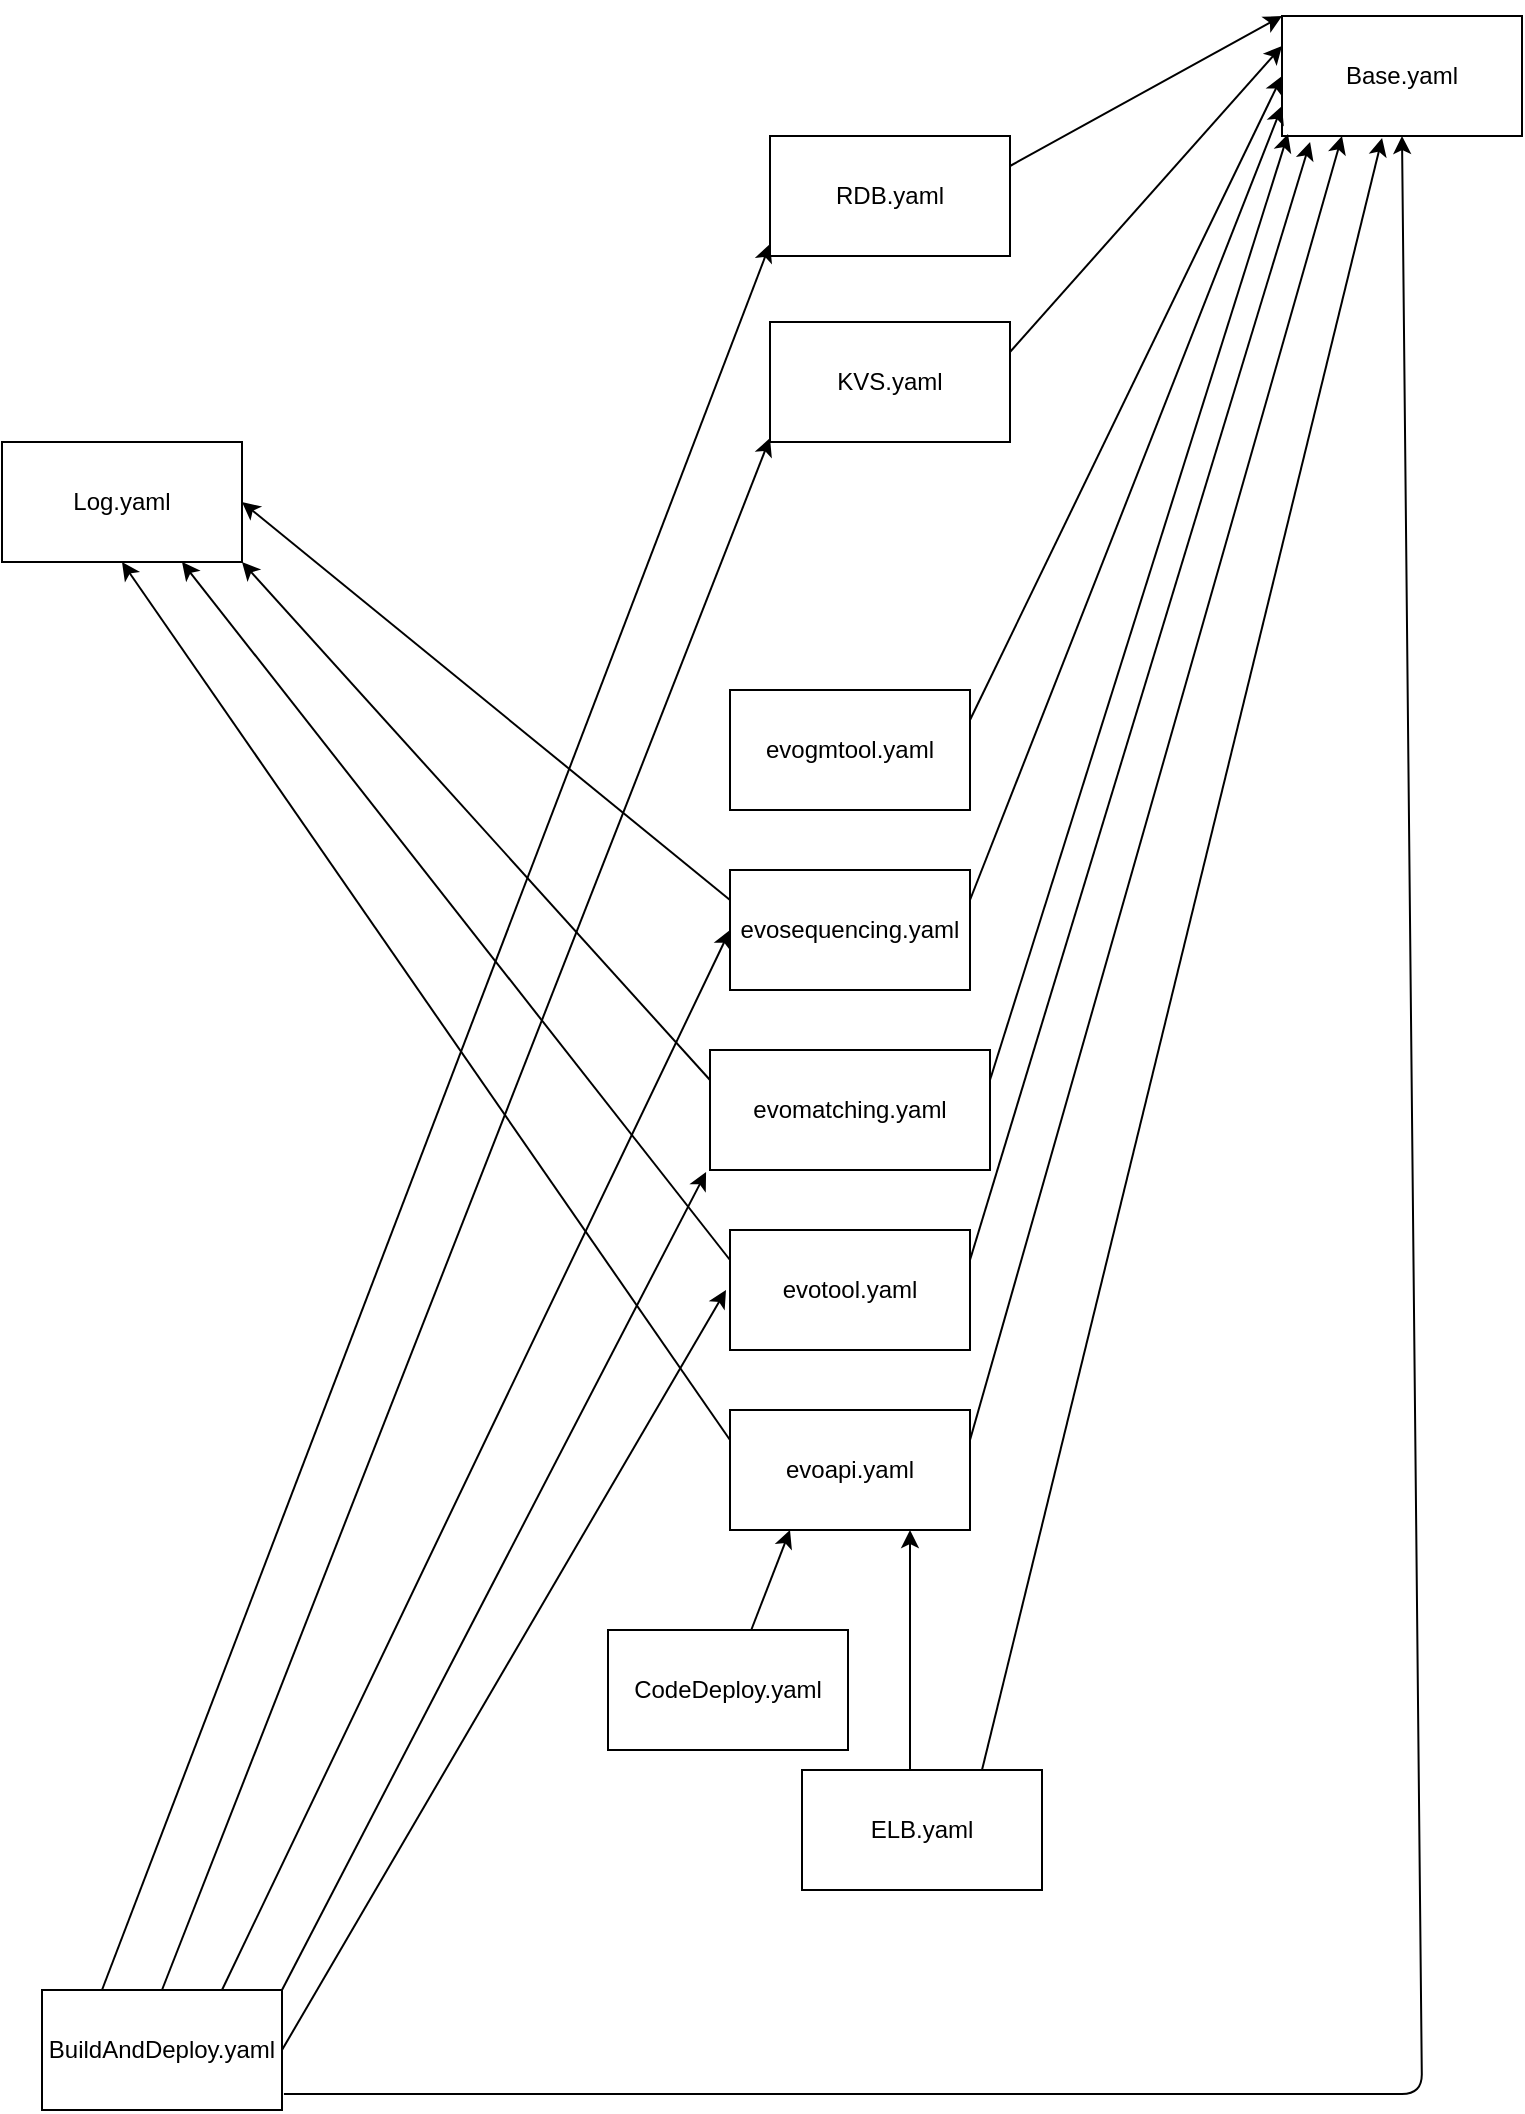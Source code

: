 <mxfile version="12.9.14" type="device"><diagram id="bX-z2DP0OHvpckttWOny" name="Page-1"><mxGraphModel dx="1422" dy="713" grid="1" gridSize="10" guides="1" tooltips="1" connect="1" arrows="1" fold="1" page="1" pageScale="1" pageWidth="827" pageHeight="1169" math="0" shadow="0"><root><mxCell id="0"/><mxCell id="1" parent="0"/><mxCell id="NI1AlDEFhp8ExraqsNEo-1" value="Base.yaml" style="rounded=0;whiteSpace=wrap;html=1;" parent="1" vertex="1"><mxGeometry x="670" y="103" width="120" height="60" as="geometry"/></mxCell><mxCell id="NI1AlDEFhp8ExraqsNEo-2" value="RDB.yaml" style="rounded=0;whiteSpace=wrap;html=1;" parent="1" vertex="1"><mxGeometry x="414" y="163" width="120" height="60" as="geometry"/></mxCell><mxCell id="NI1AlDEFhp8ExraqsNEo-3" value="KVS.yaml" style="rounded=0;whiteSpace=wrap;html=1;" parent="1" vertex="1"><mxGeometry x="414" y="256" width="120" height="60" as="geometry"/></mxCell><mxCell id="NI1AlDEFhp8ExraqsNEo-4" value="evoapi.yaml" style="rounded=0;whiteSpace=wrap;html=1;" parent="1" vertex="1"><mxGeometry x="394" y="800" width="120" height="60" as="geometry"/></mxCell><mxCell id="NI1AlDEFhp8ExraqsNEo-5" value="evotool.yaml" style="rounded=0;whiteSpace=wrap;html=1;" parent="1" vertex="1"><mxGeometry x="394" y="710" width="120" height="60" as="geometry"/></mxCell><mxCell id="NI1AlDEFhp8ExraqsNEo-6" value="ELB.yaml" style="rounded=0;whiteSpace=wrap;html=1;" parent="1" vertex="1"><mxGeometry x="430" y="980" width="120" height="60" as="geometry"/></mxCell><mxCell id="NI1AlDEFhp8ExraqsNEo-7" value="BuildAndDeploy.yaml" style="rounded=0;whiteSpace=wrap;html=1;" parent="1" vertex="1"><mxGeometry x="50" y="1090" width="120" height="60" as="geometry"/></mxCell><mxCell id="NI1AlDEFhp8ExraqsNEo-8" value="CodeDeploy.yaml&lt;br&gt;" style="rounded=0;whiteSpace=wrap;html=1;" parent="1" vertex="1"><mxGeometry x="333" y="910" width="120" height="60" as="geometry"/></mxCell><mxCell id="NI1AlDEFhp8ExraqsNEo-9" value="" style="endArrow=classic;html=1;entryX=0.25;entryY=1;entryDx=0;entryDy=0;" parent="1" source="NI1AlDEFhp8ExraqsNEo-8" target="NI1AlDEFhp8ExraqsNEo-4" edge="1"><mxGeometry width="50" height="50" relative="1" as="geometry"><mxPoint x="9" y="1370" as="sourcePoint"/><mxPoint x="59" y="1320" as="targetPoint"/></mxGeometry></mxCell><mxCell id="NI1AlDEFhp8ExraqsNEo-10" value="" style="endArrow=classic;html=1;exitX=1;exitY=0;exitDx=0;exitDy=0;entryX=-0.014;entryY=1.017;entryDx=0;entryDy=0;entryPerimeter=0;" parent="1" source="NI1AlDEFhp8ExraqsNEo-7" target="NI1AlDEFhp8ExraqsNEo-18" edge="1"><mxGeometry width="50" height="50" relative="1" as="geometry"><mxPoint x="39" y="1285" as="sourcePoint"/><mxPoint x="89" y="1235" as="targetPoint"/></mxGeometry></mxCell><mxCell id="NI1AlDEFhp8ExraqsNEo-11" value="" style="endArrow=classic;html=1;exitX=1.008;exitY=0.867;exitDx=0;exitDy=0;entryX=0.5;entryY=1;entryDx=0;entryDy=0;exitPerimeter=0;" parent="1" source="NI1AlDEFhp8ExraqsNEo-7" target="NI1AlDEFhp8ExraqsNEo-1" edge="1"><mxGeometry width="50" height="50" relative="1" as="geometry"><mxPoint x="389" y="800" as="sourcePoint"/><mxPoint x="930" y="133" as="targetPoint"/><Array as="points"><mxPoint x="740" y="1142"/></Array></mxGeometry></mxCell><mxCell id="NI1AlDEFhp8ExraqsNEo-12" value="" style="endArrow=classic;html=1;entryX=0.25;entryY=1;entryDx=0;entryDy=0;exitX=1;exitY=0.25;exitDx=0;exitDy=0;" parent="1" source="NI1AlDEFhp8ExraqsNEo-4" target="NI1AlDEFhp8ExraqsNEo-1" edge="1"><mxGeometry width="50" height="50" relative="1" as="geometry"><mxPoint x="39" y="950" as="sourcePoint"/><mxPoint x="89" y="900" as="targetPoint"/></mxGeometry></mxCell><mxCell id="NI1AlDEFhp8ExraqsNEo-13" value="" style="endArrow=classic;html=1;exitX=1;exitY=0.25;exitDx=0;exitDy=0;entryX=0.025;entryY=0.983;entryDx=0;entryDy=0;entryPerimeter=0;" parent="1" source="NI1AlDEFhp8ExraqsNEo-18" target="NI1AlDEFhp8ExraqsNEo-1" edge="1"><mxGeometry width="50" height="50" relative="1" as="geometry"><mxPoint x="49" y="1030" as="sourcePoint"/><mxPoint x="900" y="200" as="targetPoint"/></mxGeometry></mxCell><mxCell id="NI1AlDEFhp8ExraqsNEo-14" value="" style="endArrow=classic;html=1;entryX=0;entryY=0.75;entryDx=0;entryDy=0;exitX=1;exitY=0.25;exitDx=0;exitDy=0;" parent="1" source="NI1AlDEFhp8ExraqsNEo-20" target="NI1AlDEFhp8ExraqsNEo-1" edge="1"><mxGeometry width="50" height="50" relative="1" as="geometry"><mxPoint x="39" y="950" as="sourcePoint"/><mxPoint x="89" y="900" as="targetPoint"/></mxGeometry></mxCell><mxCell id="NI1AlDEFhp8ExraqsNEo-15" value="" style="endArrow=classic;html=1;exitX=1;exitY=0.25;exitDx=0;exitDy=0;entryX=0.117;entryY=1.05;entryDx=0;entryDy=0;entryPerimeter=0;" parent="1" source="NI1AlDEFhp8ExraqsNEo-5" target="NI1AlDEFhp8ExraqsNEo-1" edge="1"><mxGeometry width="50" height="50" relative="1" as="geometry"><mxPoint x="49" y="1030" as="sourcePoint"/><mxPoint x="922.96" y="211.02" as="targetPoint"/></mxGeometry></mxCell><mxCell id="NI1AlDEFhp8ExraqsNEo-16" value="" style="endArrow=classic;html=1;entryX=0;entryY=0.25;entryDx=0;entryDy=0;exitX=1;exitY=0.25;exitDx=0;exitDy=0;" parent="1" source="NI1AlDEFhp8ExraqsNEo-3" target="NI1AlDEFhp8ExraqsNEo-1" edge="1"><mxGeometry width="50" height="50" relative="1" as="geometry"><mxPoint x="39" y="950" as="sourcePoint"/><mxPoint x="89" y="900" as="targetPoint"/></mxGeometry></mxCell><mxCell id="NI1AlDEFhp8ExraqsNEo-17" value="" style="endArrow=classic;html=1;entryX=0;entryY=0;entryDx=0;entryDy=0;exitX=1;exitY=0.25;exitDx=0;exitDy=0;" parent="1" source="NI1AlDEFhp8ExraqsNEo-2" target="NI1AlDEFhp8ExraqsNEo-1" edge="1"><mxGeometry width="50" height="50" relative="1" as="geometry"><mxPoint x="859" y="870" as="sourcePoint"/><mxPoint x="89" y="900" as="targetPoint"/></mxGeometry></mxCell><mxCell id="NI1AlDEFhp8ExraqsNEo-18" value="evomatching.yaml" style="rounded=0;whiteSpace=wrap;html=1;" parent="1" vertex="1"><mxGeometry x="384" y="620" width="140" height="60" as="geometry"/></mxCell><mxCell id="NI1AlDEFhp8ExraqsNEo-19" value="" style="endArrow=classic;html=1;entryX=0;entryY=0.5;entryDx=0;entryDy=0;exitX=0.75;exitY=0;exitDx=0;exitDy=0;" parent="1" source="NI1AlDEFhp8ExraqsNEo-7" target="NI1AlDEFhp8ExraqsNEo-20" edge="1"><mxGeometry width="50" height="50" relative="1" as="geometry"><mxPoint x="240" y="1089" as="sourcePoint"/><mxPoint x="71.04" y="672" as="targetPoint"/></mxGeometry></mxCell><mxCell id="NI1AlDEFhp8ExraqsNEo-20" value="evosequencing.yaml" style="rounded=0;whiteSpace=wrap;html=1;" parent="1" vertex="1"><mxGeometry x="394" y="530" width="120" height="60" as="geometry"/></mxCell><mxCell id="NI1AlDEFhp8ExraqsNEo-21" value="" style="endArrow=classic;html=1;exitX=0.25;exitY=0;exitDx=0;exitDy=0;entryX=0;entryY=0.9;entryDx=0;entryDy=0;entryPerimeter=0;" parent="1" source="NI1AlDEFhp8ExraqsNEo-7" target="NI1AlDEFhp8ExraqsNEo-2" edge="1"><mxGeometry width="50" height="50" relative="1" as="geometry"><mxPoint x="269" y="1125" as="sourcePoint"/><mxPoint x="59" y="745" as="targetPoint"/><Array as="points"/></mxGeometry></mxCell><mxCell id="NI1AlDEFhp8ExraqsNEo-22" value="" style="endArrow=classic;html=1;exitX=0.5;exitY=0;exitDx=0;exitDy=0;entryX=0;entryY=0.967;entryDx=0;entryDy=0;entryPerimeter=0;" parent="1" source="NI1AlDEFhp8ExraqsNEo-7" target="NI1AlDEFhp8ExraqsNEo-3" edge="1"><mxGeometry width="50" height="50" relative="1" as="geometry"><mxPoint x="192" y="1136.02" as="sourcePoint"/><mxPoint x="58.96" y="606.02" as="targetPoint"/><Array as="points"/></mxGeometry></mxCell><mxCell id="NI1AlDEFhp8ExraqsNEo-23" value="" style="endArrow=classic;html=1;exitX=0.75;exitY=0;exitDx=0;exitDy=0;entryX=0.417;entryY=1.017;entryDx=0;entryDy=0;entryPerimeter=0;" parent="1" source="NI1AlDEFhp8ExraqsNEo-6" target="NI1AlDEFhp8ExraqsNEo-1" edge="1"><mxGeometry width="50" height="50" relative="1" as="geometry"><mxPoint x="29" y="900" as="sourcePoint"/><mxPoint x="79" y="850" as="targetPoint"/></mxGeometry></mxCell><mxCell id="NI1AlDEFhp8ExraqsNEo-24" value="" style="endArrow=classic;html=1;exitX=0.45;exitY=0;exitDx=0;exitDy=0;entryX=0.75;entryY=1;entryDx=0;entryDy=0;exitPerimeter=0;" parent="1" source="NI1AlDEFhp8ExraqsNEo-6" target="NI1AlDEFhp8ExraqsNEo-4" edge="1"><mxGeometry width="50" height="50" relative="1" as="geometry"><mxPoint x="9" y="1150" as="sourcePoint"/><mxPoint x="500" y="903" as="targetPoint"/></mxGeometry></mxCell><mxCell id="NI1AlDEFhp8ExraqsNEo-25" value="Log.yaml" style="rounded=0;whiteSpace=wrap;html=1;" parent="1" vertex="1"><mxGeometry x="30" y="316" width="120" height="60" as="geometry"/></mxCell><mxCell id="NI1AlDEFhp8ExraqsNEo-26" value="" style="endArrow=classic;html=1;exitX=0;exitY=0.25;exitDx=0;exitDy=0;entryX=0.5;entryY=1;entryDx=0;entryDy=0;" parent="1" source="NI1AlDEFhp8ExraqsNEo-4" target="NI1AlDEFhp8ExraqsNEo-25" edge="1"><mxGeometry width="50" height="50" relative="1" as="geometry"><mxPoint x="30" y="1130" as="sourcePoint"/><mxPoint x="80" y="670" as="targetPoint"/></mxGeometry></mxCell><mxCell id="NI1AlDEFhp8ExraqsNEo-27" value="" style="endArrow=classic;html=1;exitX=0;exitY=0.25;exitDx=0;exitDy=0;entryX=0.75;entryY=1;entryDx=0;entryDy=0;" parent="1" source="NI1AlDEFhp8ExraqsNEo-5" target="NI1AlDEFhp8ExraqsNEo-25" edge="1"><mxGeometry width="50" height="50" relative="1" as="geometry"><mxPoint x="424" y="746" as="sourcePoint"/><mxPoint x="100" y="419" as="targetPoint"/></mxGeometry></mxCell><mxCell id="NI1AlDEFhp8ExraqsNEo-28" value="" style="endArrow=classic;html=1;exitX=0;exitY=0.25;exitDx=0;exitDy=0;entryX=1;entryY=1;entryDx=0;entryDy=0;" parent="1" source="NI1AlDEFhp8ExraqsNEo-18" target="NI1AlDEFhp8ExraqsNEo-25" edge="1"><mxGeometry width="50" height="50" relative="1" as="geometry"><mxPoint x="434" y="756" as="sourcePoint"/><mxPoint x="110" y="429" as="targetPoint"/></mxGeometry></mxCell><mxCell id="NI1AlDEFhp8ExraqsNEo-29" value="" style="endArrow=classic;html=1;exitX=0;exitY=0.25;exitDx=0;exitDy=0;entryX=1;entryY=0.5;entryDx=0;entryDy=0;" parent="1" source="NI1AlDEFhp8ExraqsNEo-20" target="NI1AlDEFhp8ExraqsNEo-25" edge="1"><mxGeometry width="50" height="50" relative="1" as="geometry"><mxPoint x="444" y="766" as="sourcePoint"/><mxPoint x="120" y="439" as="targetPoint"/></mxGeometry></mxCell><mxCell id="X5jW1SBoPs02GhohdCg7-1" value="evogmtool.yaml" style="rounded=0;whiteSpace=wrap;html=1;" parent="1" vertex="1"><mxGeometry x="394" y="440" width="120" height="60" as="geometry"/></mxCell><mxCell id="X5jW1SBoPs02GhohdCg7-2" value="" style="endArrow=classic;html=1;exitX=1;exitY=0.25;exitDx=0;exitDy=0;entryX=0;entryY=0.5;entryDx=0;entryDy=0;" parent="1" source="X5jW1SBoPs02GhohdCg7-1" target="NI1AlDEFhp8ExraqsNEo-1" edge="1"><mxGeometry width="50" height="50" relative="1" as="geometry"><mxPoint x="524" y="555" as="sourcePoint"/><mxPoint x="670" y="150" as="targetPoint"/></mxGeometry></mxCell><mxCell id="6xEN_cFHPlDtzZfPO4lW-1" value="" style="endArrow=classic;html=1;exitX=1;exitY=0.5;exitDx=0;exitDy=0;" edge="1" parent="1" source="NI1AlDEFhp8ExraqsNEo-7"><mxGeometry width="50" height="50" relative="1" as="geometry"><mxPoint x="230" y="1120" as="sourcePoint"/><mxPoint x="392" y="740" as="targetPoint"/></mxGeometry></mxCell></root></mxGraphModel></diagram></mxfile>

